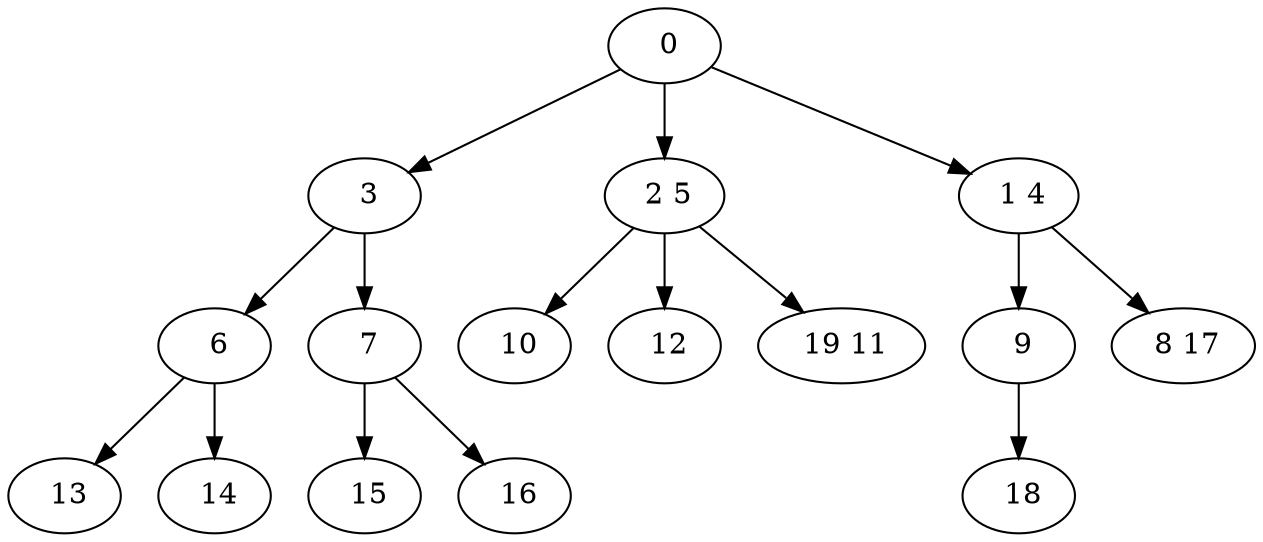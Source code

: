digraph mytree {
" 0" -> " 3";
" 0" -> " 2 5";
" 0" -> " 1 4";
" 3" -> " 6";
" 3" -> " 7";
" 2 5" -> " 10";
" 2 5" -> " 12";
" 2 5" -> " 19 11";
" 1 4" -> " 9";
" 1 4" -> " 8 17";
" 6" -> " 13";
" 6" -> " 14";
" 7" -> " 15";
" 7" -> " 16";
" 13";
" 14";
" 15";
" 16";
" 9" -> " 18";
" 18";
" 10";
" 12";
" 8 17";
" 19 11";
}
